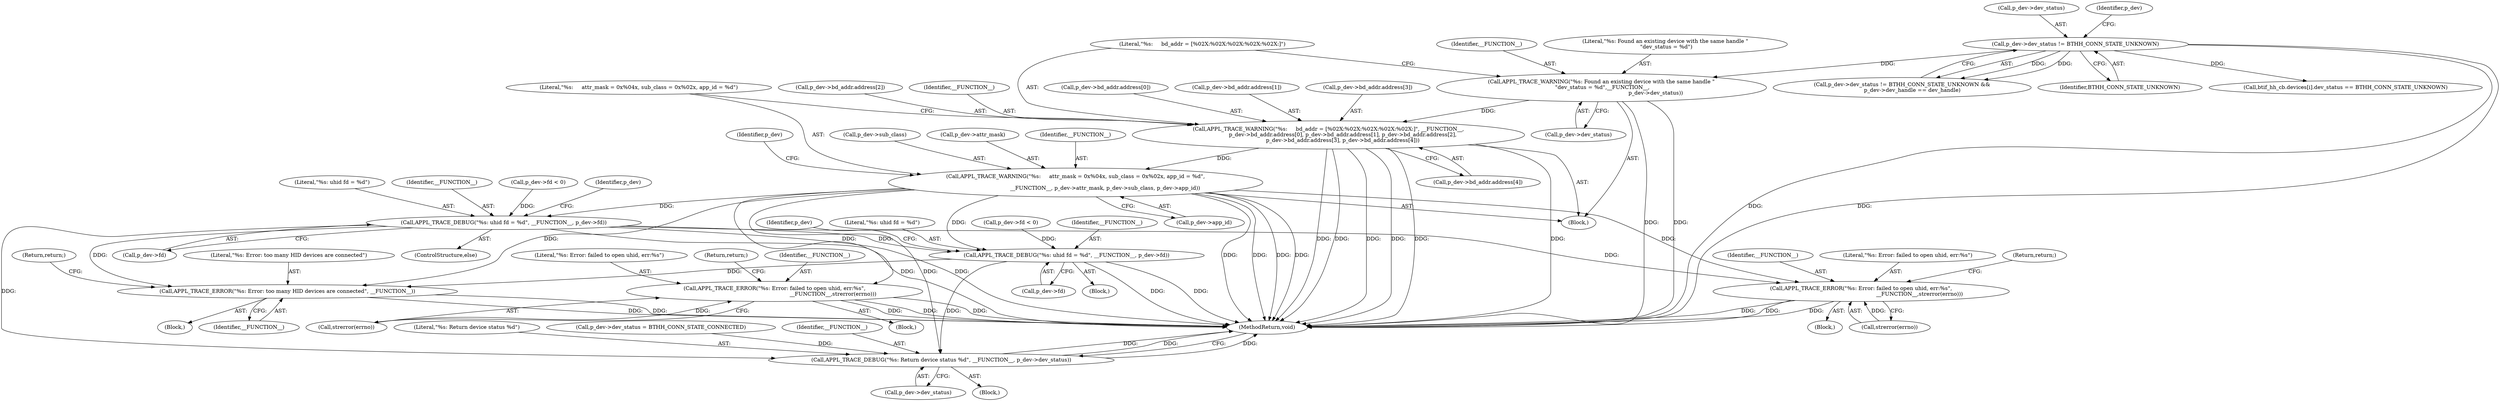digraph "0_Android_472271b153c5dc53c28beac55480a8d8434b2d5c_7@pointer" {
"1000196" [label="(Call,APPL_TRACE_WARNING(\"%s:     attr_mask = 0x%04x, sub_class = 0x%02x, app_id = %d\",\n\n                                   __FUNCTION__, p_dev->attr_mask, p_dev->sub_class, p_dev->app_id))"];
"1000158" [label="(Call,APPL_TRACE_WARNING(\"%s:     bd_addr = [%02X:%02X:%02X:%02X:%02X:]\", __FUNCTION__,\n                 p_dev->bd_addr.address[0], p_dev->bd_addr.address[1], p_dev->bd_addr.address[2],\n                 p_dev->bd_addr.address[3], p_dev->bd_addr.address[4]))"];
"1000152" [label="(Call,APPL_TRACE_WARNING(\"%s: Found an existing device with the same handle \"\n \"dev_status = %d\",__FUNCTION__,\n                                                                p_dev->dev_status))"];
"1000141" [label="(Call,p_dev->dev_status != BTHH_CONN_STATE_UNKNOWN)"];
"1000231" [label="(Call,APPL_TRACE_ERROR(\"%s: Error: failed to open uhid, err:%s\",\n                                                                     __FUNCTION__,strerror(errno)))"];
"1000238" [label="(Call,APPL_TRACE_DEBUG(\"%s: uhid fd = %d\", __FUNCTION__, p_dev->fd))"];
"1000339" [label="(Call,APPL_TRACE_ERROR(\"%s: Error: failed to open uhid, err:%s\",\n                                                                     __FUNCTION__,strerror(errno)))"];
"1000347" [label="(Call,APPL_TRACE_DEBUG(\"%s: uhid fd = %d\", __FUNCTION__, p_dev->fd))"];
"1000371" [label="(Call,APPL_TRACE_ERROR(\"%s: Error: too many HID devices are connected\", __FUNCTION__))"];
"1000380" [label="(Call,APPL_TRACE_DEBUG(\"%s: Return device status %d\", __FUNCTION__, p_dev->dev_status))"];
"1000161" [label="(Call,p_dev->bd_addr.address[0])"];
"1000338" [label="(Block,)"];
"1000241" [label="(Call,p_dev->fd)"];
"1000151" [label="(Block,)"];
"1000239" [label="(Literal,\"%s: uhid fd = %d\")"];
"1000348" [label="(Literal,\"%s: uhid fd = %d\")"];
"1000372" [label="(Literal,\"%s: Error: too many HID devices are connected\")"];
"1000168" [label="(Call,p_dev->bd_addr.address[1])"];
"1000141" [label="(Call,p_dev->dev_status != BTHH_CONN_STATE_UNKNOWN)"];
"1000383" [label="(Call,p_dev->dev_status)"];
"1000342" [label="(Call,strerror(errno))"];
"1000152" [label="(Call,APPL_TRACE_WARNING(\"%s: Found an existing device with the same handle \"\n \"dev_status = %d\",__FUNCTION__,\n                                                                p_dev->dev_status))"];
"1000155" [label="(Call,p_dev->dev_status)"];
"1000380" [label="(Call,APPL_TRACE_DEBUG(\"%s: Return device status %d\", __FUNCTION__, p_dev->dev_status))"];
"1000386" [label="(MethodReturn,void)"];
"1000333" [label="(Call,p_dev->fd < 0)"];
"1000182" [label="(Call,p_dev->bd_addr.address[3])"];
"1000230" [label="(Block,)"];
"1000381" [label="(Literal,\"%s: Return device status %d\")"];
"1000159" [label="(Literal,\"%s:     bd_addr = [%02X:%02X:%02X:%02X:%02X:]\")"];
"1000198" [label="(Identifier,__FUNCTION__)"];
"1000140" [label="(Call,p_dev->dev_status != BTHH_CONN_STATE_UNKNOWN &&\n            p_dev->dev_handle == dev_handle)"];
"1000142" [label="(Call,p_dev->dev_status)"];
"1000105" [label="(Block,)"];
"1000211" [label="(Identifier,p_dev)"];
"1000145" [label="(Identifier,BTHH_CONN_STATE_UNKNOWN)"];
"1000234" [label="(Call,strerror(errno))"];
"1000240" [label="(Identifier,__FUNCTION__)"];
"1000344" [label="(Return,return;)"];
"1000197" [label="(Literal,\"%s:     attr_mask = 0x%04x, sub_class = 0x%02x, app_id = %d\")"];
"1000341" [label="(Identifier,__FUNCTION__)"];
"1000205" [label="(Call,p_dev->app_id)"];
"1000236" [label="(Return,return;)"];
"1000374" [label="(Return,return;)"];
"1000189" [label="(Call,p_dev->bd_addr.address[4])"];
"1000375" [label="(Call,p_dev->dev_status = BTHH_CONN_STATE_CONNECTED)"];
"1000233" [label="(Identifier,__FUNCTION__)"];
"1000370" [label="(Block,)"];
"1000382" [label="(Identifier,__FUNCTION__)"];
"1000231" [label="(Call,APPL_TRACE_ERROR(\"%s: Error: failed to open uhid, err:%s\",\n                                                                     __FUNCTION__,strerror(errno)))"];
"1000373" [label="(Identifier,__FUNCTION__)"];
"1000237" [label="(ControlStructure,else)"];
"1000371" [label="(Call,APPL_TRACE_ERROR(\"%s: Error: too many HID devices are connected\", __FUNCTION__))"];
"1000158" [label="(Call,APPL_TRACE_WARNING(\"%s:     bd_addr = [%02X:%02X:%02X:%02X:%02X:]\", __FUNCTION__,\n                 p_dev->bd_addr.address[0], p_dev->bd_addr.address[1], p_dev->bd_addr.address[2],\n                 p_dev->bd_addr.address[3], p_dev->bd_addr.address[4]))"];
"1000196" [label="(Call,APPL_TRACE_WARNING(\"%s:     attr_mask = 0x%04x, sub_class = 0x%02x, app_id = %d\",\n\n                                   __FUNCTION__, p_dev->attr_mask, p_dev->sub_class, p_dev->app_id))"];
"1000175" [label="(Call,p_dev->bd_addr.address[2])"];
"1000148" [label="(Identifier,p_dev)"];
"1000346" [label="(Block,)"];
"1000238" [label="(Call,APPL_TRACE_DEBUG(\"%s: uhid fd = %d\", __FUNCTION__, p_dev->fd))"];
"1000153" [label="(Literal,\"%s: Found an existing device with the same handle \"\n \"dev_status = %d\")"];
"1000350" [label="(Call,p_dev->fd)"];
"1000349" [label="(Identifier,__FUNCTION__)"];
"1000232" [label="(Literal,\"%s: Error: failed to open uhid, err:%s\")"];
"1000340" [label="(Literal,\"%s: Error: failed to open uhid, err:%s\")"];
"1000154" [label="(Identifier,__FUNCTION__)"];
"1000225" [label="(Call,p_dev->fd < 0)"];
"1000355" [label="(Identifier,p_dev)"];
"1000160" [label="(Identifier,__FUNCTION__)"];
"1000246" [label="(Identifier,p_dev)"];
"1000202" [label="(Call,p_dev->sub_class)"];
"1000339" [label="(Call,APPL_TRACE_ERROR(\"%s: Error: failed to open uhid, err:%s\",\n                                                                     __FUNCTION__,strerror(errno)))"];
"1000199" [label="(Call,p_dev->attr_mask)"];
"1000276" [label="(Call,btif_hh_cb.devices[i].dev_status == BTHH_CONN_STATE_UNKNOWN)"];
"1000347" [label="(Call,APPL_TRACE_DEBUG(\"%s: uhid fd = %d\", __FUNCTION__, p_dev->fd))"];
"1000196" -> "1000151"  [label="AST: "];
"1000196" -> "1000205"  [label="CFG: "];
"1000197" -> "1000196"  [label="AST: "];
"1000198" -> "1000196"  [label="AST: "];
"1000199" -> "1000196"  [label="AST: "];
"1000202" -> "1000196"  [label="AST: "];
"1000205" -> "1000196"  [label="AST: "];
"1000211" -> "1000196"  [label="CFG: "];
"1000196" -> "1000386"  [label="DDG: "];
"1000196" -> "1000386"  [label="DDG: "];
"1000196" -> "1000386"  [label="DDG: "];
"1000196" -> "1000386"  [label="DDG: "];
"1000158" -> "1000196"  [label="DDG: "];
"1000196" -> "1000231"  [label="DDG: "];
"1000196" -> "1000238"  [label="DDG: "];
"1000196" -> "1000339"  [label="DDG: "];
"1000196" -> "1000347"  [label="DDG: "];
"1000196" -> "1000371"  [label="DDG: "];
"1000196" -> "1000380"  [label="DDG: "];
"1000158" -> "1000151"  [label="AST: "];
"1000158" -> "1000189"  [label="CFG: "];
"1000159" -> "1000158"  [label="AST: "];
"1000160" -> "1000158"  [label="AST: "];
"1000161" -> "1000158"  [label="AST: "];
"1000168" -> "1000158"  [label="AST: "];
"1000175" -> "1000158"  [label="AST: "];
"1000182" -> "1000158"  [label="AST: "];
"1000189" -> "1000158"  [label="AST: "];
"1000197" -> "1000158"  [label="CFG: "];
"1000158" -> "1000386"  [label="DDG: "];
"1000158" -> "1000386"  [label="DDG: "];
"1000158" -> "1000386"  [label="DDG: "];
"1000158" -> "1000386"  [label="DDG: "];
"1000158" -> "1000386"  [label="DDG: "];
"1000158" -> "1000386"  [label="DDG: "];
"1000152" -> "1000158"  [label="DDG: "];
"1000152" -> "1000151"  [label="AST: "];
"1000152" -> "1000155"  [label="CFG: "];
"1000153" -> "1000152"  [label="AST: "];
"1000154" -> "1000152"  [label="AST: "];
"1000155" -> "1000152"  [label="AST: "];
"1000159" -> "1000152"  [label="CFG: "];
"1000152" -> "1000386"  [label="DDG: "];
"1000152" -> "1000386"  [label="DDG: "];
"1000141" -> "1000152"  [label="DDG: "];
"1000141" -> "1000140"  [label="AST: "];
"1000141" -> "1000145"  [label="CFG: "];
"1000142" -> "1000141"  [label="AST: "];
"1000145" -> "1000141"  [label="AST: "];
"1000148" -> "1000141"  [label="CFG: "];
"1000140" -> "1000141"  [label="CFG: "];
"1000141" -> "1000386"  [label="DDG: "];
"1000141" -> "1000386"  [label="DDG: "];
"1000141" -> "1000140"  [label="DDG: "];
"1000141" -> "1000140"  [label="DDG: "];
"1000141" -> "1000276"  [label="DDG: "];
"1000231" -> "1000230"  [label="AST: "];
"1000231" -> "1000234"  [label="CFG: "];
"1000232" -> "1000231"  [label="AST: "];
"1000233" -> "1000231"  [label="AST: "];
"1000234" -> "1000231"  [label="AST: "];
"1000236" -> "1000231"  [label="CFG: "];
"1000231" -> "1000386"  [label="DDG: "];
"1000231" -> "1000386"  [label="DDG: "];
"1000231" -> "1000386"  [label="DDG: "];
"1000234" -> "1000231"  [label="DDG: "];
"1000238" -> "1000237"  [label="AST: "];
"1000238" -> "1000241"  [label="CFG: "];
"1000239" -> "1000238"  [label="AST: "];
"1000240" -> "1000238"  [label="AST: "];
"1000241" -> "1000238"  [label="AST: "];
"1000246" -> "1000238"  [label="CFG: "];
"1000238" -> "1000386"  [label="DDG: "];
"1000238" -> "1000386"  [label="DDG: "];
"1000225" -> "1000238"  [label="DDG: "];
"1000238" -> "1000339"  [label="DDG: "];
"1000238" -> "1000347"  [label="DDG: "];
"1000238" -> "1000371"  [label="DDG: "];
"1000238" -> "1000380"  [label="DDG: "];
"1000339" -> "1000338"  [label="AST: "];
"1000339" -> "1000342"  [label="CFG: "];
"1000340" -> "1000339"  [label="AST: "];
"1000341" -> "1000339"  [label="AST: "];
"1000342" -> "1000339"  [label="AST: "];
"1000344" -> "1000339"  [label="CFG: "];
"1000339" -> "1000386"  [label="DDG: "];
"1000339" -> "1000386"  [label="DDG: "];
"1000339" -> "1000386"  [label="DDG: "];
"1000342" -> "1000339"  [label="DDG: "];
"1000347" -> "1000346"  [label="AST: "];
"1000347" -> "1000350"  [label="CFG: "];
"1000348" -> "1000347"  [label="AST: "];
"1000349" -> "1000347"  [label="AST: "];
"1000350" -> "1000347"  [label="AST: "];
"1000355" -> "1000347"  [label="CFG: "];
"1000347" -> "1000386"  [label="DDG: "];
"1000347" -> "1000386"  [label="DDG: "];
"1000333" -> "1000347"  [label="DDG: "];
"1000347" -> "1000371"  [label="DDG: "];
"1000347" -> "1000380"  [label="DDG: "];
"1000371" -> "1000370"  [label="AST: "];
"1000371" -> "1000373"  [label="CFG: "];
"1000372" -> "1000371"  [label="AST: "];
"1000373" -> "1000371"  [label="AST: "];
"1000374" -> "1000371"  [label="CFG: "];
"1000371" -> "1000386"  [label="DDG: "];
"1000371" -> "1000386"  [label="DDG: "];
"1000380" -> "1000105"  [label="AST: "];
"1000380" -> "1000383"  [label="CFG: "];
"1000381" -> "1000380"  [label="AST: "];
"1000382" -> "1000380"  [label="AST: "];
"1000383" -> "1000380"  [label="AST: "];
"1000386" -> "1000380"  [label="CFG: "];
"1000380" -> "1000386"  [label="DDG: "];
"1000380" -> "1000386"  [label="DDG: "];
"1000380" -> "1000386"  [label="DDG: "];
"1000375" -> "1000380"  [label="DDG: "];
}
